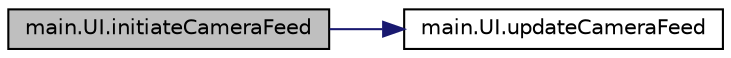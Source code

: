 digraph "main.UI.initiateCameraFeed"
{
 // LATEX_PDF_SIZE
  edge [fontname="Helvetica",fontsize="10",labelfontname="Helvetica",labelfontsize="10"];
  node [fontname="Helvetica",fontsize="10",shape=record];
  rankdir="LR";
  Node1 [label="main.UI.initiateCameraFeed",height=0.2,width=0.4,color="black", fillcolor="grey75", style="filled", fontcolor="black",tooltip="CAMERA FEEDS FUNCTIONS ####."];
  Node1 -> Node2 [color="midnightblue",fontsize="10",style="solid",fontname="Helvetica"];
  Node2 [label="main.UI.updateCameraFeed",height=0.2,width=0.4,color="black", fillcolor="white", style="filled",URL="$classmain_1_1_u_i.html#a85d6f1beff1512947d98f5a73cba9e29",tooltip=" "];
}
